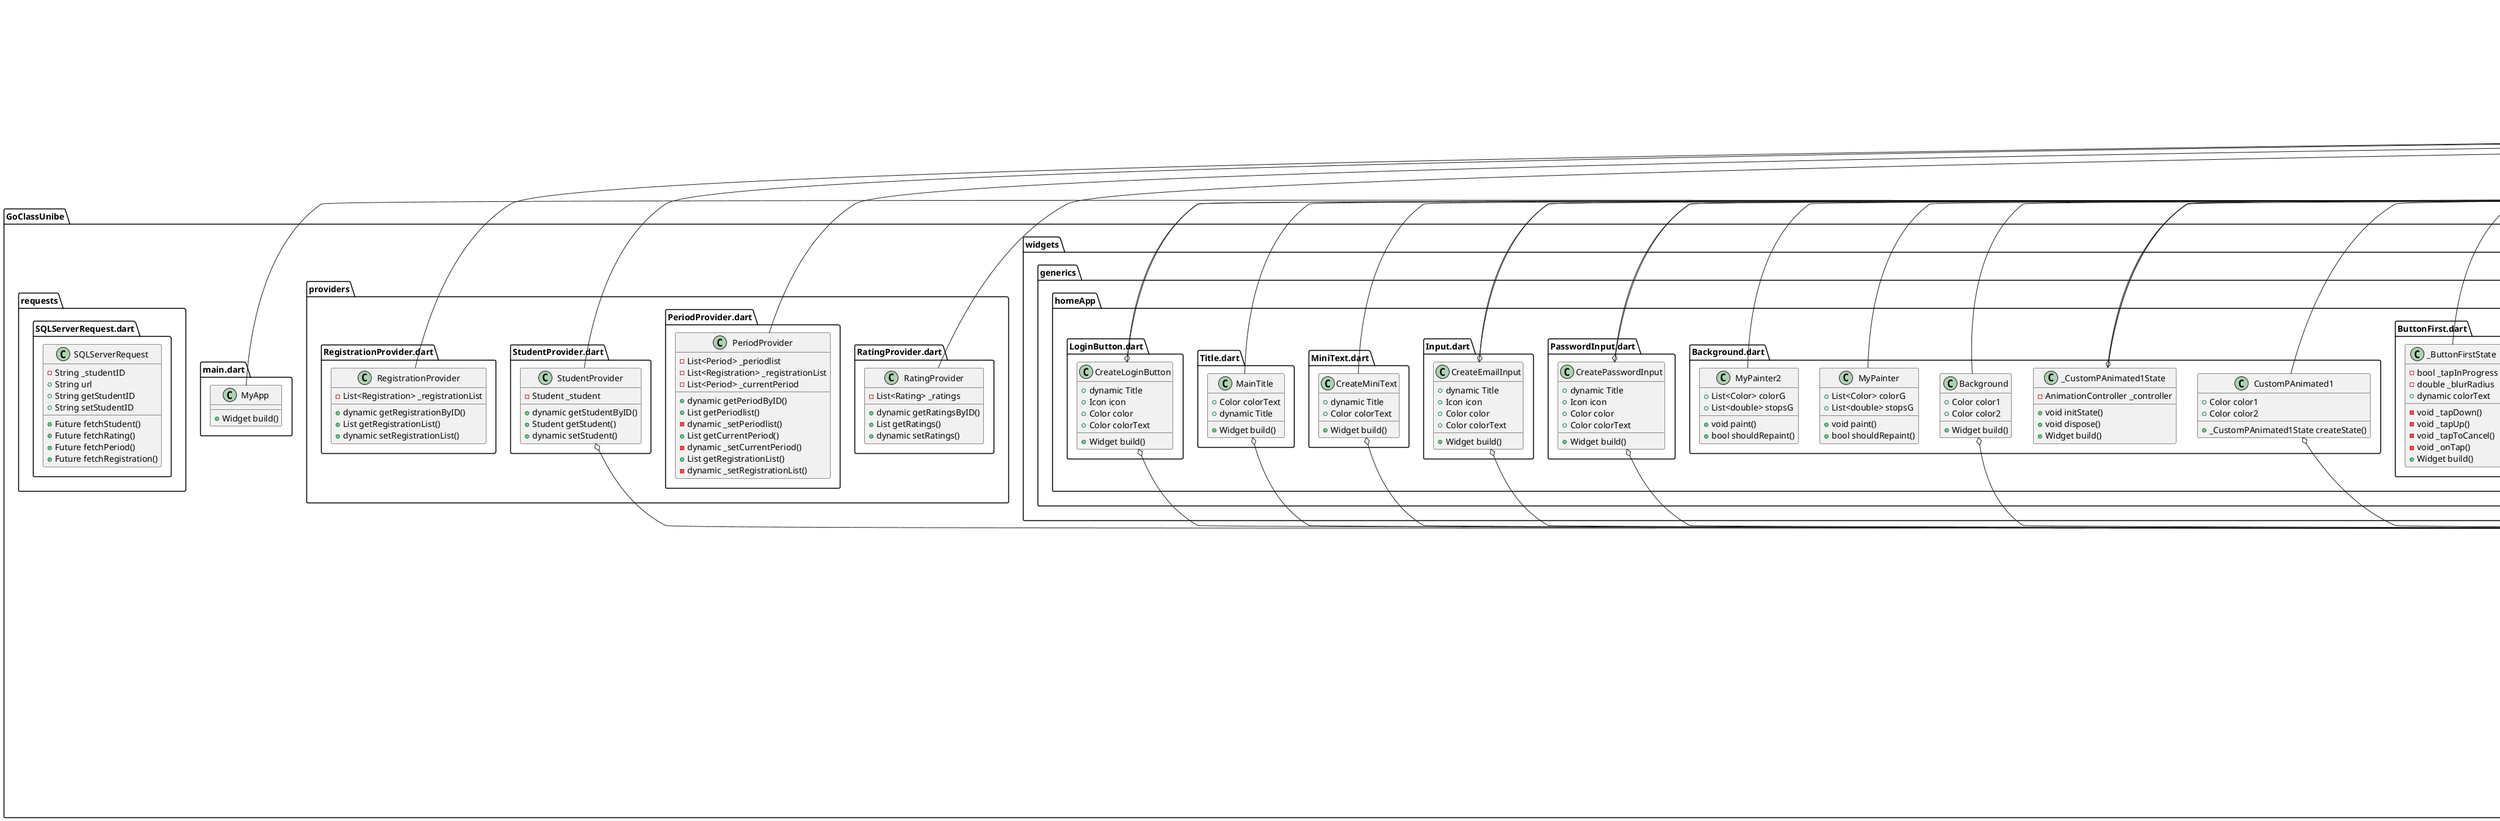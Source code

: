 @startuml
set namespaceSeparator ::

class "GoClassUnibe::providers::RatingProvider.dart::RatingProvider" {
  -List<Rating> _ratings
  +dynamic getRatingsByID()
  +List getRatings()
  +dynamic setRatings()
}

"flutter::src::foundation::change_notifier.dart::ChangeNotifier" <|-- "GoClassUnibe::providers::RatingProvider.dart::RatingProvider"

class "GoClassUnibe::providers::PeriodProvider.dart::PeriodProvider" {
  -List<Period> _periodlist
  -List<Registration> _registrationList
  -List<Period> _currentPeriod
  +dynamic getPeriodByID()
  +List getPeriodlist()
  -dynamic _setPeriodlist()
  +List getCurrentPeriod()
  -dynamic _setCurrentPeriod()
  +List getRegistrationList()
  -dynamic _setRegistrationList()
}

"flutter::src::foundation::change_notifier.dart::ChangeNotifier" <|-- "GoClassUnibe::providers::PeriodProvider.dart::PeriodProvider"

class "GoClassUnibe::providers::StudentProvider.dart::StudentProvider" {
  -Student _student
  +dynamic getStudentByID()
  +Student getStudent()
  +dynamic setStudent()
}

"GoClassUnibe::providers::StudentProvider.dart::StudentProvider" o-- "GoClassUnibe::models::StudentModel.dart::Student"
"flutter::src::foundation::change_notifier.dart::ChangeNotifier" <|-- "GoClassUnibe::providers::StudentProvider.dart::StudentProvider"

class "GoClassUnibe::providers::RegistrationProvider.dart::RegistrationProvider" {
  -List<Registration> _registrationList
  +dynamic getRegistrationByID()
  +List getRegistrationList()
  +dynamic setRegistrationList()
}

"flutter::src::foundation::change_notifier.dart::ChangeNotifier" <|-- "GoClassUnibe::providers::RegistrationProvider.dart::RegistrationProvider"

class "GoClassUnibe::models::RegistrationModel.dart::Registration" {
  +int registrationId
  +int careerId
  +String career
  +Map toJson()
}

class "GoClassUnibe::models::PeriodModel.dart::Period" {
  +int periodId
  +String cycle
  +int careerId
  +Map toJson()
}

class "GoClassUnibe::models::StudentModel.dart::Student" {
  +int studentId
  +String name
  +String lastName
  +String career
}

class "GoClassUnibe::models::ScheduleModel.dart::ScheduleSignature" {
  +int timeStart
  +int timeEnd
  +dynamic name
  +dynamic classRoom
  +dynamic teacher
  +dynamic career
  +dynamic day
  +Color color
  +dynamic toString()
}

"GoClassUnibe::models::ScheduleModel.dart::ScheduleSignature" o-- "dart::ui::Color"

class "GoClassUnibe::models::RatingsModel.dart::Rating" {
  +int periodId
  +String signatureName
  +int registrationId
  +int signatureId
  +double ap1
  +double ap2
  +double ap3
  +double finalRating
  +int in1
  +int in2
  +int in3
  +int finalIn
  +int supplementaryExam
  +String stateSignature
}

class "GoClassUnibe::main.dart::MyApp" {
  +Widget build()
}

"flutter::src::widgets::framework.dart::StatelessWidget" <|-- "GoClassUnibe::main.dart::MyApp"

class "GoClassUnibe::widgets::screens::mainApp::IndexScreen.dart::IndexScreen" {
  +Widget build()
}

"flutter::src::widgets::framework.dart::StatelessWidget" <|-- "GoClassUnibe::widgets::screens::mainApp::IndexScreen.dart::IndexScreen"

class "GoClassUnibe::widgets::screens::mainApp::IndexScreen.dart::HomeMenu" {
  +_HomeMenuState createState()
}

"flutter::src::widgets::framework.dart::StatefulWidget" <|-- "GoClassUnibe::widgets::screens::mainApp::IndexScreen.dart::HomeMenu"

class "GoClassUnibe::widgets::screens::mainApp::IndexScreen.dart::_HomeMenuState" {
  -double _iconSize
  -int _currentIndex
  +List<ColorfulSafeArea> tabs
  -List<ElementItemIcon> _elementItemIconList
  -List<bool> _selected
  +Widget build()
  -BottomNavigationBarItem _iconNavBar()
}

"flutter::src::widgets::framework.dart::State<T>" <|-- "GoClassUnibe::widgets::screens::mainApp::IndexScreen.dart::_HomeMenuState"

class "GoClassUnibe::widgets::screens::mainApp::IndexScreen.dart::ElementItemIcon" {
  +IconData iconData
  +IconData iconDataOutline
  +dynamic name
}

"GoClassUnibe::widgets::screens::mainApp::IndexScreen.dart::ElementItemIcon" o-- "flutter::src::widgets::icon_data.dart::IconData"

class "GoClassUnibe::widgets::screens::mainApp::RecordScreen.dart::RecordScreen" {
  +_RecordScreenState createState()
}

"flutter::src::widgets::framework.dart::StatefulWidget" <|-- "GoClassUnibe::widgets::screens::mainApp::RecordScreen.dart::RecordScreen"

class "GoClassUnibe::widgets::screens::mainApp::RecordScreen.dart::_RecordScreenState" {
  -double _pi
  +Widget build()
  -Widget _listItems()
  -List _listSubItem()
}

"flutter::src::widgets::framework.dart::State<T>" <|-- "GoClassUnibe::widgets::screens::mainApp::RecordScreen.dart::_RecordScreenState"

class "GoClassUnibe::widgets::screens::mainApp::SettingsScreen.dart::SettingsScreen" {
  +Widget build()
  -Widget _profileCircle()
}

"flutter::src::widgets::framework.dart::StatelessWidget" <|-- "GoClassUnibe::widgets::screens::mainApp::SettingsScreen.dart::SettingsScreen"

class "GoClassUnibe::widgets::screens::mainApp::SettingsScreen.dart::LogOutApp" {
  +_LogOutAppState createState()
}

"flutter::src::widgets::framework.dart::StatefulWidget" <|-- "GoClassUnibe::widgets::screens::mainApp::SettingsScreen.dart::LogOutApp"

class "GoClassUnibe::widgets::screens::mainApp::SettingsScreen.dart::_LogOutAppState" {
  +Widget build()
}

"flutter::src::widgets::framework.dart::State<T>" <|-- "GoClassUnibe::widgets::screens::mainApp::SettingsScreen.dart::_LogOutAppState"

class "GoClassUnibe::widgets::screens::mainApp::DasshboardScreen.dart::DasshboardScreen" {
  +_DasshboardScreenState createState()
}

"flutter::src::widgets::framework.dart::StatefulWidget" <|-- "GoClassUnibe::widgets::screens::mainApp::DasshboardScreen.dart::DasshboardScreen"

class "GoClassUnibe::widgets::screens::mainApp::DasshboardScreen.dart::_DasshboardScreenState" {
  +Widget build()
  -Widget _signaturesItem()
  -Widget _titleHeader()
}

"flutter::src::widgets::framework.dart::State<T>" <|-- "GoClassUnibe::widgets::screens::mainApp::DasshboardScreen.dart::_DasshboardScreenState"

class "GoClassUnibe::widgets::screens::mainApp::Schedule2Screen.dart::Schedule2Screen" {
  +_Schedule2ScreenState createState()
}

"flutter::src::widgets::framework.dart::StatefulWidget" <|-- "GoClassUnibe::widgets::screens::mainApp::Schedule2Screen.dart::Schedule2Screen"

class "GoClassUnibe::widgets::screens::mainApp::Schedule2Screen.dart::_Schedule2ScreenState" {
  +void Function() onChanged
  +TabBarView tabBarView
  -dynamic _currentDay
  -DateTime _date
  +void initState()
  +void dispose()
  +Widget build()
}

"GoClassUnibe::widgets::screens::mainApp::Schedule2Screen.dart::_Schedule2ScreenState" o-- "dart::ui::void Function()"
"GoClassUnibe::widgets::screens::mainApp::Schedule2Screen.dart::_Schedule2ScreenState" o-- "flutter::src::material::tabs.dart::TabBarView"
"flutter::src::widgets::framework.dart::State<T>" <|-- "GoClassUnibe::widgets::screens::mainApp::Schedule2Screen.dart::_Schedule2ScreenState"
"flutter::src::widgets::ticker_provider.dart::SingleTickerProviderStateMixin<T>" <|-- "GoClassUnibe::widgets::screens::mainApp::Schedule2Screen.dart::_Schedule2ScreenState"

class "GoClassUnibe::widgets::screens::mainApp::Schedule2Screen.dart::TabViewWidget" {
  +_TabViewWidgetState createState()
}

"flutter::src::widgets::framework.dart::StatefulWidget" <|-- "GoClassUnibe::widgets::screens::mainApp::Schedule2Screen.dart::TabViewWidget"

class "GoClassUnibe::widgets::screens::mainApp::Schedule2Screen.dart::_TabViewWidgetState" {
  +Widget build()
}

"flutter::src::widgets::framework.dart::State<T>" <|-- "GoClassUnibe::widgets::screens::mainApp::Schedule2Screen.dart::_TabViewWidgetState"
"flutter::src::widgets::ticker_provider.dart::SingleTickerProviderStateMixin<T>" <|-- "GoClassUnibe::widgets::screens::mainApp::Schedule2Screen.dart::_TabViewWidgetState"

class "GoClassUnibe::widgets::screens::mainApp::Schedule2Screen.dart::TabBarWidget" {
  +_TabBarWidgetState createState()
}

"flutter::src::widgets::framework.dart::StatefulWidget" <|-- "GoClassUnibe::widgets::screens::mainApp::Schedule2Screen.dart::TabBarWidget"

class "GoClassUnibe::widgets::screens::mainApp::Schedule2Screen.dart::_TabBarWidgetState" {
  +Widget build()
}

"flutter::src::widgets::framework.dart::State<T>" <|-- "GoClassUnibe::widgets::screens::mainApp::Schedule2Screen.dart::_TabBarWidgetState"

class "GoClassUnibe::widgets::screens::mainApp::Schedule2Screen.dart::_DayView" {
  +dynamic dayName
  +int indexMax
  +List<int> listIndex
  +List<ScheduleSignature> list
  +Widget build()
}

"flutter::src::widgets::framework.dart::StatelessWidget" <|-- "GoClassUnibe::widgets::screens::mainApp::Schedule2Screen.dart::_DayView"

class "GoClassUnibe::widgets::screens::mainApp::RatingsScreen.dart::RatingsScreen" {
  +_RatingsScreenState createState()
}

"flutter::src::widgets::framework.dart::StatefulWidget" <|-- "GoClassUnibe::widgets::screens::mainApp::RatingsScreen.dart::RatingsScreen"

class "GoClassUnibe::widgets::screens::mainApp::RatingsScreen.dart::_RatingsScreenState" {
  +Widget build()
  -Widget _ratingsPage1()
  -Widget _ratingsPage2()
}

"flutter::src::widgets::framework.dart::State<T>" <|-- "GoClassUnibe::widgets::screens::mainApp::RatingsScreen.dart::_RatingsScreenState"

class "GoClassUnibe::widgets::screens::mainApp::RatingsScreen.dart::RatingsBody" {
  +List<Registration> registrationList
  +Widget build()
  -Widget _bottonToRecordScreen()
}

"flutter::src::widgets::framework.dart::StatelessWidget" <|-- "GoClassUnibe::widgets::screens::mainApp::RatingsScreen.dart::RatingsBody"

class "GoClassUnibe::widgets::screens::mainApp::RatingsScreen.dart::SignaturesItem" {
  +double finalRating
  +Color color
  +dynamic title
  +dynamic stateSignature
  +void Function() onTap
  +Widget build()
}

"GoClassUnibe::widgets::screens::mainApp::RatingsScreen.dart::SignaturesItem" o-- "dart::ui::Color"
"GoClassUnibe::widgets::screens::mainApp::RatingsScreen.dart::SignaturesItem" o-- "dart::ui::void Function()"
"flutter::src::widgets::framework.dart::StatelessWidget" <|-- "GoClassUnibe::widgets::screens::mainApp::RatingsScreen.dart::SignaturesItem"

class "GoClassUnibe::widgets::screens::homeApp::LoginScreen.dart::LoginScreen" {
  +Widget build()
}

"flutter::src::widgets::framework.dart::StatelessWidget" <|-- "GoClassUnibe::widgets::screens::homeApp::LoginScreen.dart::LoginScreen"

class "GoClassUnibe::widgets::screens::homeApp::HomeScreen.dart::HomeScreen" {
  +Widget build()
}

"flutter::src::widgets::framework.dart::StatelessWidget" <|-- "GoClassUnibe::widgets::screens::homeApp::HomeScreen.dart::HomeScreen"

class "GoClassUnibe::widgets::screens::homeApp::FirstHome.dart::FirstHome" {
  +Widget build()
}

"flutter::src::widgets::framework.dart::StatelessWidget" <|-- "GoClassUnibe::widgets::screens::homeApp::FirstHome.dart::FirstHome"

class "GoClassUnibe::widgets::generics::mainApp::BigTitle.dart::BigTitle" {
  +dynamic title
  +Widget build()
}

"flutter::src::widgets::framework.dart::StatelessWidget" <|-- "GoClassUnibe::widgets::generics::mainApp::BigTitle.dart::BigTitle"

class "GoClassUnibe::widgets::generics::mainApp::ReorderableListSchedule.dart::ReorderableListSchedule" {
  +List signatureList
  +_ReorderableListScheduleState createState()
}

"flutter::src::widgets::framework.dart::StatefulWidget" <|-- "GoClassUnibe::widgets::generics::mainApp::ReorderableListSchedule.dart::ReorderableListSchedule"

class "GoClassUnibe::widgets::generics::mainApp::ReorderableListSchedule.dart::_ReorderableListScheduleState" {
  +void initState()
  +Widget build()
  -Widget _popupMenuSignature()
  -void _addOneHour()
}

"flutter::src::widgets::framework.dart::State<T>" <|-- "GoClassUnibe::widgets::generics::mainApp::ReorderableListSchedule.dart::_ReorderableListScheduleState"

class "GoClassUnibe::widgets::generics::mainApp::LoadingCircle.dart::LoadingCircle" {
  +dynamic loadingText
  +Widget build()
}

"flutter::src::widgets::framework.dart::StatelessWidget" <|-- "GoClassUnibe::widgets::generics::mainApp::LoadingCircle.dart::LoadingCircle"

class "GoClassUnibe::widgets::generics::mainApp::CategoryText.dart::CategoryText" {
  +dynamic title
  +Widget build()
}

"flutter::src::widgets::framework.dart::StatelessWidget" <|-- "GoClassUnibe::widgets::generics::mainApp::CategoryText.dart::CategoryText"

class "GoClassUnibe::widgets::generics::mainApp::MainCard.dart::MainCard" {
  +Widget childCard
  +Widget build()
}

"GoClassUnibe::widgets::generics::mainApp::MainCard.dart::MainCard" o-- "flutter::src::widgets::framework.dart::Widget"
"flutter::src::widgets::framework.dart::StatelessWidget" <|-- "GoClassUnibe::widgets::generics::mainApp::MainCard.dart::MainCard"

class "GoClassUnibe::widgets::generics::mainApp::Card1Dashboard.dart::Card1Dashboard" {
  +dynamic subject
  +dynamic teacherName
  +dynamic subjectTime
  +dynamic classRoom
  +Widget build()
}

"flutter::src::widgets::framework.dart::StatelessWidget" <|-- "GoClassUnibe::widgets::generics::mainApp::Card1Dashboard.dart::Card1Dashboard"

class "GoClassUnibe::widgets::generics::mainApp::Card1Dashboard.dart::SignatureCard" {
  +dynamic subject
  +Widget build()
}

"flutter::src::widgets::framework.dart::StatelessWidget" <|-- "GoClassUnibe::widgets::generics::mainApp::Card1Dashboard.dart::SignatureCard"

class "GoClassUnibe::widgets::generics::mainApp::Card1Dashboard.dart::TeacherCard" {
  +dynamic teacherName
  +Widget build()
}

"flutter::src::widgets::framework.dart::StatelessWidget" <|-- "GoClassUnibe::widgets::generics::mainApp::Card1Dashboard.dart::TeacherCard"

class "GoClassUnibe::widgets::generics::mainApp::Card1Dashboard.dart::ClassRoomCard" {
  +dynamic classRoom
  +Widget build()
}

"flutter::src::widgets::framework.dart::StatelessWidget" <|-- "GoClassUnibe::widgets::generics::mainApp::Card1Dashboard.dart::ClassRoomCard"

class "GoClassUnibe::widgets::generics::mainApp::Card1Dashboard.dart::TimeCard" {
  +dynamic subjectTime
  +Widget build()
}

"flutter::src::widgets::framework.dart::StatelessWidget" <|-- "GoClassUnibe::widgets::generics::mainApp::Card1Dashboard.dart::TimeCard"

class "GoClassUnibe::widgets::generics::mainApp::SingleTitle.dart::SingleTitle" {
  +dynamic title
  +Widget build()
}

"flutter::src::widgets::framework.dart::StatelessWidget" <|-- "GoClassUnibe::widgets::generics::mainApp::SingleTitle.dart::SingleTitle"

class "GoClassUnibe::widgets::generics::mainApp::ListToCard.dart::ListToCard" {
  +List<Elements> elements
  +Widget build()
}

"flutter::src::widgets::framework.dart::StatelessWidget" <|-- "GoClassUnibe::widgets::generics::mainApp::ListToCard.dart::ListToCard"

class "GoClassUnibe::widgets::generics::mainApp::ListToCard.dart::Elements" {
  +dynamic title
  +dynamic subtitle
  +dynamic url
  +Color color
}

"GoClassUnibe::widgets::generics::mainApp::ListToCard.dart::Elements" o-- "dart::ui::Color"

class "GoClassUnibe::widgets::generics::mainApp::ListToCard.dart::ItemContainer" {
  +Color color
  +dynamic title
  +dynamic subtitle
  +dynamic url
  +_ItemContainerState createState()
}

"GoClassUnibe::widgets::generics::mainApp::ListToCard.dart::ItemContainer" o-- "dart::ui::Color"
"flutter::src::widgets::framework.dart::StatefulWidget" <|-- "GoClassUnibe::widgets::generics::mainApp::ListToCard.dart::ItemContainer"

class "GoClassUnibe::widgets::generics::mainApp::ListToCard.dart::_ItemContainerState" {
  +Widget build()
}

"flutter::src::widgets::framework.dart::State<T>" <|-- "GoClassUnibe::widgets::generics::mainApp::ListToCard.dart::_ItemContainerState"

class "GoClassUnibe::widgets::generics::mainApp::ScheduleDay.dart::ScheduleDay" {
  +dynamic dayName
  +int indexMax
  +List<int> listIndex
  +List<ScheduleSignature> list
  +_ScheduleDayState createState()
}

"flutter::src::widgets::framework.dart::StatefulWidget" <|-- "GoClassUnibe::widgets::generics::mainApp::ScheduleDay.dart::ScheduleDay"

class "GoClassUnibe::widgets::generics::mainApp::ScheduleDay.dart::_ScheduleDayState" {
  +void initState()
  +Widget build()
}

"flutter::src::widgets::framework.dart::State<T>" <|-- "GoClassUnibe::widgets::generics::mainApp::ScheduleDay.dart::_ScheduleDayState"

class "GoClassUnibe::widgets::generics::mainApp::ScheduleDay.dart::HomePage" {
  +dynamic dayName
  +_HomePageState createState()
}

"flutter::src::widgets::framework.dart::StatefulWidget" <|-- "GoClassUnibe::widgets::generics::mainApp::ScheduleDay.dart::HomePage"

class "GoClassUnibe::widgets::generics::mainApp::ScheduleDay.dart::_HomePageState" {
  +Widget build()
}

"flutter::src::widgets::framework.dart::State<T>" <|-- "GoClassUnibe::widgets::generics::mainApp::ScheduleDay.dart::_HomePageState"

class "GoClassUnibe::widgets::generics::mainApp::ScheduleDay.dart::ElementDefault" {
  +dynamic title
  +int timeStart
  +int timeEnd
  +int index
  +_ElementDefaultState createState()
}

"flutter::src::widgets::framework.dart::StatefulWidget" <|-- "GoClassUnibe::widgets::generics::mainApp::ScheduleDay.dart::ElementDefault"

class "GoClassUnibe::widgets::generics::mainApp::ScheduleDay.dart::_ElementDefaultState" {
  +Widget build()
}

"flutter::src::widgets::framework.dart::State<T>" <|-- "GoClassUnibe::widgets::generics::mainApp::ScheduleDay.dart::_ElementDefaultState"

class "GoClassUnibe::widgets::generics::mainApp::ScheduleDay.dart::ElementActive" {
  +int indexIn
  +int indexOut
  +Color color
  +dynamic title
  +dynamic subtitle
  +int index
  +Widget build()
}

"GoClassUnibe::widgets::generics::mainApp::ScheduleDay.dart::ElementActive" o-- "dart::ui::Color"
"flutter::src::widgets::framework.dart::StatelessWidget" <|-- "GoClassUnibe::widgets::generics::mainApp::ScheduleDay.dart::ElementActive"

class "GoClassUnibe::widgets::generics::mainApp::ScheduleDay.dart::_PopupMenuItem" {
  +int index
  +__PopupMenuItemState createState()
}

"flutter::src::widgets::framework.dart::StatefulWidget" <|-- "GoClassUnibe::widgets::generics::mainApp::ScheduleDay.dart::_PopupMenuItem"

class "GoClassUnibe::widgets::generics::mainApp::ScheduleDay.dart::__PopupMenuItemState" {
  +Widget build()
}

"flutter::src::widgets::framework.dart::State<T>" <|-- "GoClassUnibe::widgets::generics::mainApp::ScheduleDay.dart::__PopupMenuItemState"

class "GoClassUnibe::widgets::generics::mainApp::MainCard2.dart::MainCard2" {
  +Widget childCard
  +Widget build()
}

"GoClassUnibe::widgets::generics::mainApp::MainCard2.dart::MainCard2" o-- "flutter::src::widgets::framework.dart::Widget"
"flutter::src::widgets::framework.dart::StatelessWidget" <|-- "GoClassUnibe::widgets::generics::mainApp::MainCard2.dart::MainCard2"

class "GoClassUnibe::widgets::generics::mainApp::SettingsCard2.dart::SettingsCard2" {
  +Widget build()
}

"flutter::src::widgets::framework.dart::StatelessWidget" <|-- "GoClassUnibe::widgets::generics::mainApp::SettingsCard2.dart::SettingsCard2"

class "GoClassUnibe::widgets::generics::mainApp::SettingsCard1.dart::SettingsCard1" {
  +void Function() onTapEmail
  +void Function() onTapPass
  +dynamic email
  +dynamic career
  +Widget build()
}

"GoClassUnibe::widgets::generics::mainApp::SettingsCard1.dart::SettingsCard1" o-- "dart::ui::void Function()"
"flutter::src::widgets::framework.dart::StatelessWidget" <|-- "GoClassUnibe::widgets::generics::mainApp::SettingsCard1.dart::SettingsCard1"

class "GoClassUnibe::widgets::generics::homeApp::SecondText.dart::SecondMiniText" {
  +dynamic Title
  +Color colorText
  +Widget build()
}

"GoClassUnibe::widgets::generics::homeApp::SecondText.dart::SecondMiniText" o-- "dart::ui::Color"
"flutter::src::widgets::framework.dart::StatelessWidget" <|-- "GoClassUnibe::widgets::generics::homeApp::SecondText.dart::SecondMiniText"

class "GoClassUnibe::widgets::generics::homeApp::ButtonFirst.dart::ButtonFirst" {
  +dynamic title
  +void Function() onTap
  +Color color1
  +Color color2
  +Color colorText1
  +Color colorText2
  +_ButtonFirstState createState()
}

"GoClassUnibe::widgets::generics::homeApp::ButtonFirst.dart::ButtonFirst" o-- "dart::ui::void Function()"
"GoClassUnibe::widgets::generics::homeApp::ButtonFirst.dart::ButtonFirst" o-- "dart::ui::Color"
"flutter::src::widgets::framework.dart::StatefulWidget" <|-- "GoClassUnibe::widgets::generics::homeApp::ButtonFirst.dart::ButtonFirst"

class "GoClassUnibe::widgets::generics::homeApp::ButtonFirst.dart::_ButtonFirstState" {
  -bool _tapInProgress
  -double _blurRadius
  +dynamic colorText
  -void _tapDown()
  -void _tapUp()
  -void _tapToCancel()
  -void _onTap()
  +Widget build()
}

"flutter::src::widgets::framework.dart::State<T>" <|-- "GoClassUnibe::widgets::generics::homeApp::ButtonFirst.dart::_ButtonFirstState"

class "GoClassUnibe::widgets::generics::homeApp::Background.dart::Background" {
  +Color color1
  +Color color2
  +Widget build()
}

"GoClassUnibe::widgets::generics::homeApp::Background.dart::Background" o-- "dart::ui::Color"
"flutter::src::widgets::framework.dart::StatelessWidget" <|-- "GoClassUnibe::widgets::generics::homeApp::Background.dart::Background"

class "GoClassUnibe::widgets::generics::homeApp::Background.dart::MyPainter" {
  +List<Color> colorG
  +List<double> stopsG
  +void paint()
  +bool shouldRepaint()
}

"flutter::src::rendering::custom_paint.dart::CustomPainter" <|-- "GoClassUnibe::widgets::generics::homeApp::Background.dart::MyPainter"

class "GoClassUnibe::widgets::generics::homeApp::Background.dart::MyPainter2" {
  +List<Color> colorG
  +List<double> stopsG
  +void paint()
  +bool shouldRepaint()
}

"flutter::src::rendering::custom_paint.dart::CustomPainter" <|-- "GoClassUnibe::widgets::generics::homeApp::Background.dart::MyPainter2"

class "GoClassUnibe::widgets::generics::homeApp::Background.dart::CustomPAnimated1" {
  +Color color1
  +Color color2
  +_CustomPAnimated1State createState()
}

"GoClassUnibe::widgets::generics::homeApp::Background.dart::CustomPAnimated1" o-- "dart::ui::Color"
"flutter::src::widgets::framework.dart::StatefulWidget" <|-- "GoClassUnibe::widgets::generics::homeApp::Background.dart::CustomPAnimated1"

class "GoClassUnibe::widgets::generics::homeApp::Background.dart::_CustomPAnimated1State" {
  -AnimationController _controller
  +void initState()
  +void dispose()
  +Widget build()
}

"GoClassUnibe::widgets::generics::homeApp::Background.dart::_CustomPAnimated1State" o-- "flutter::src::animation::animation_controller.dart::AnimationController"
"flutter::src::widgets::framework.dart::State<T>" <|-- "GoClassUnibe::widgets::generics::homeApp::Background.dart::_CustomPAnimated1State"
"flutter::src::widgets::ticker_provider.dart::SingleTickerProviderStateMixin<T>" <|-- "GoClassUnibe::widgets::generics::homeApp::Background.dart::_CustomPAnimated1State"

class "GoClassUnibe::widgets::generics::homeApp::PasswordInput.dart::CreatePasswordInput" {
  +dynamic Title
  +Icon icon
  +Color color
  +Color colorText
  +Widget build()
}

"GoClassUnibe::widgets::generics::homeApp::PasswordInput.dart::CreatePasswordInput" o-- "flutter::src::widgets::icon.dart::Icon"
"GoClassUnibe::widgets::generics::homeApp::PasswordInput.dart::CreatePasswordInput" o-- "dart::ui::Color"
"flutter::src::widgets::framework.dart::StatelessWidget" <|-- "GoClassUnibe::widgets::generics::homeApp::PasswordInput.dart::CreatePasswordInput"

class "GoClassUnibe::widgets::generics::homeApp::Input.dart::CreateEmailInput" {
  +dynamic Title
  +Icon icon
  +Color color
  +Color colorText
  +Widget build()
}

"GoClassUnibe::widgets::generics::homeApp::Input.dart::CreateEmailInput" o-- "flutter::src::widgets::icon.dart::Icon"
"GoClassUnibe::widgets::generics::homeApp::Input.dart::CreateEmailInput" o-- "dart::ui::Color"
"flutter::src::widgets::framework.dart::StatelessWidget" <|-- "GoClassUnibe::widgets::generics::homeApp::Input.dart::CreateEmailInput"

class "GoClassUnibe::widgets::generics::homeApp::MiniText.dart::CreateMiniText" {
  +dynamic Title
  +Color colorText
  +Widget build()
}

"GoClassUnibe::widgets::generics::homeApp::MiniText.dart::CreateMiniText" o-- "dart::ui::Color"
"flutter::src::widgets::framework.dart::StatelessWidget" <|-- "GoClassUnibe::widgets::generics::homeApp::MiniText.dart::CreateMiniText"

class "GoClassUnibe::widgets::generics::homeApp::Title.dart::MainTitle" {
  +Color colorText
  +dynamic Title
  +Widget build()
}

"GoClassUnibe::widgets::generics::homeApp::Title.dart::MainTitle" o-- "dart::ui::Color"
"flutter::src::widgets::framework.dart::StatelessWidget" <|-- "GoClassUnibe::widgets::generics::homeApp::Title.dart::MainTitle"

class "GoClassUnibe::widgets::generics::homeApp::LoginButton.dart::CreateLoginButton" {
  +dynamic Title
  +Icon icon
  +Color color
  +Color colorText
  +Widget build()
}

"GoClassUnibe::widgets::generics::homeApp::LoginButton.dart::CreateLoginButton" o-- "flutter::src::widgets::icon.dart::Icon"
"GoClassUnibe::widgets::generics::homeApp::LoginButton.dart::CreateLoginButton" o-- "dart::ui::Color"
"flutter::src::widgets::framework.dart::StatelessWidget" <|-- "GoClassUnibe::widgets::generics::homeApp::LoginButton.dart::CreateLoginButton"

class "GoClassUnibe::requests::SQLServerRequest.dart::SQLServerRequest" {
  -String _studentID
  +String url
  +String getStudentID
  +String setStudentID
  +Future fetchStudent()
  +Future fetchRating()
  +Future fetchPeriod()
  +Future fetchRegistration()
}


@enduml